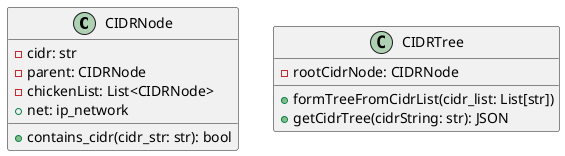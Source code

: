 @startuml
@startuml
class CIDRNode {
  - cidr: str
  - parent: CIDRNode
  - chickenList: List<CIDRNode>
  + net: ip_network
  + contains_cidr(cidr_str: str): bool
}

class CIDRTree {
  - rootCidrNode: CIDRNode
  + formTreeFromCidrList(cidr_list: List[str])
  + getCidrTree(cidrString: str): JSON
}
@enduml

@enduml